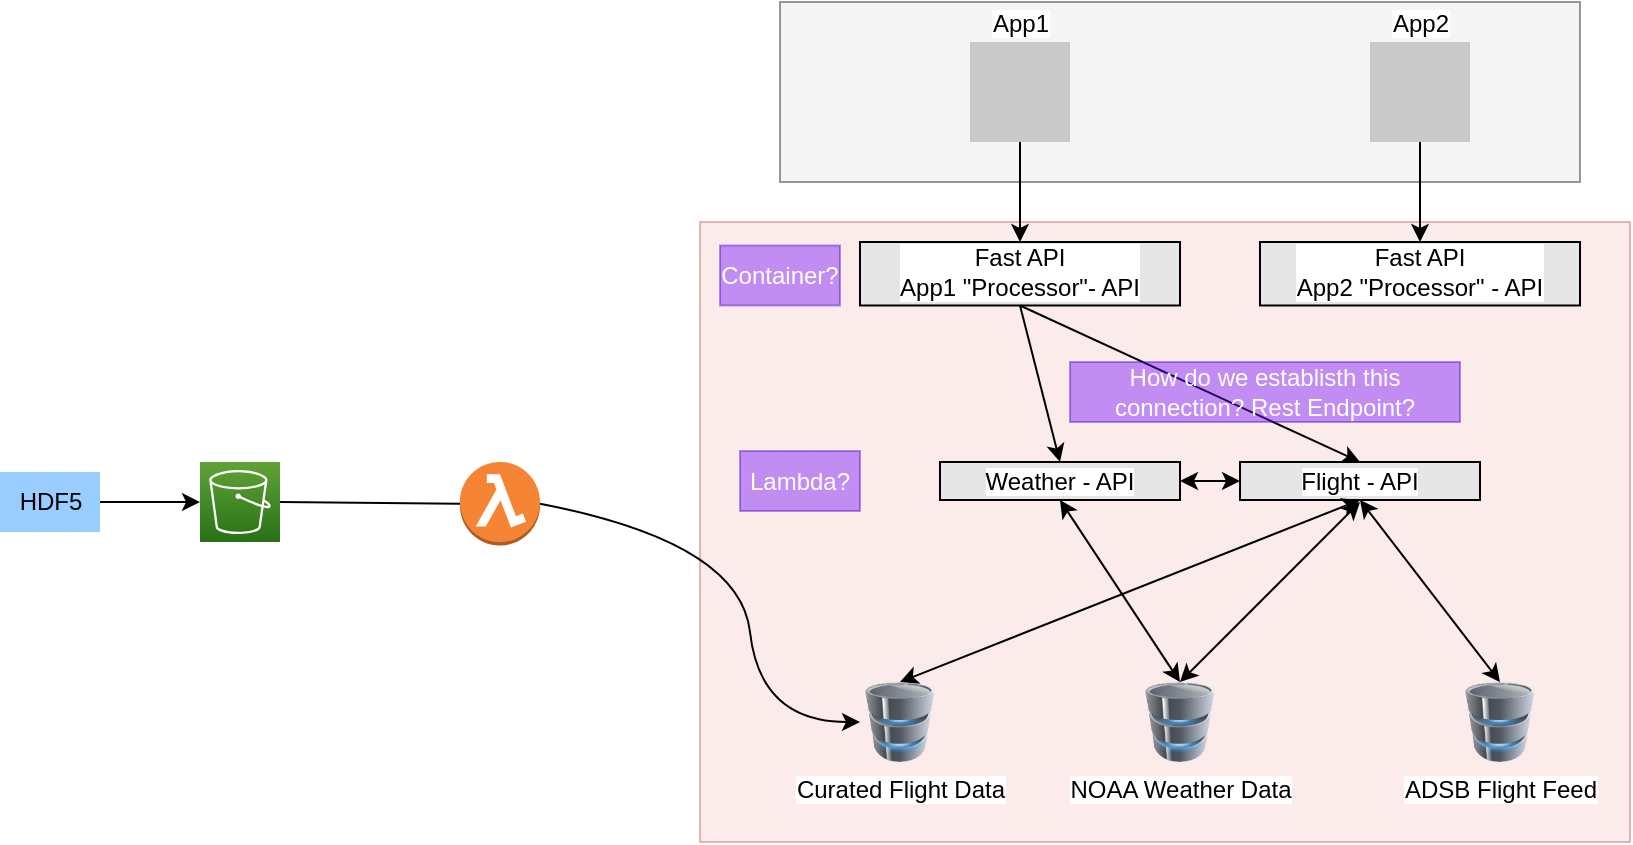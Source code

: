 <mxfile version="20.2.3" type="github">
  <diagram id="oHT1brcGaXk7HLvxvYrl" name="Page-1">
    <mxGraphModel dx="1038" dy="605" grid="1" gridSize="10" guides="1" tooltips="1" connect="1" arrows="1" fold="1" page="1" pageScale="1" pageWidth="850" pageHeight="1100" math="0" shadow="0">
      <root>
        <mxCell id="0" />
        <mxCell id="1" parent="0" />
        <mxCell id="RmU3zWurGWmhPOp7JkEL-41" value="" style="whiteSpace=wrap;html=1;fillColor=#E6E6E6;opacity=40;" vertex="1" parent="1">
          <mxGeometry x="410" y="20" width="400" height="90" as="geometry" />
        </mxCell>
        <mxCell id="RmU3zWurGWmhPOp7JkEL-34" value="" style="rounded=0;whiteSpace=wrap;html=1;fillColor=#f8cecc;opacity=40;strokeColor=#b85450;" vertex="1" parent="1">
          <mxGeometry x="370" y="130" width="465" height="310" as="geometry" />
        </mxCell>
        <mxCell id="RmU3zWurGWmhPOp7JkEL-1" value="" style="sketch=0;points=[[0,0,0],[0.25,0,0],[0.5,0,0],[0.75,0,0],[1,0,0],[0,1,0],[0.25,1,0],[0.5,1,0],[0.75,1,0],[1,1,0],[0,0.25,0],[0,0.5,0],[0,0.75,0],[1,0.25,0],[1,0.5,0],[1,0.75,0]];outlineConnect=0;fontColor=#232F3E;gradientColor=#60A337;gradientDirection=north;fillColor=#277116;strokeColor=#ffffff;dashed=0;verticalLabelPosition=bottom;verticalAlign=top;align=center;html=1;fontSize=12;fontStyle=0;aspect=fixed;shape=mxgraph.aws4.resourceIcon;resIcon=mxgraph.aws4.s3;" vertex="1" parent="1">
          <mxGeometry x="120" y="250" width="40" height="40" as="geometry" />
        </mxCell>
        <mxCell id="RmU3zWurGWmhPOp7JkEL-2" value="HDF5" style="text;html=1;resizable=0;autosize=1;align=center;verticalAlign=middle;points=[];fillColor=#99CCFF;strokeColor=none;rounded=0;" vertex="1" parent="1">
          <mxGeometry x="20" y="255" width="50" height="30" as="geometry" />
        </mxCell>
        <mxCell id="RmU3zWurGWmhPOp7JkEL-4" value="" style="endArrow=classic;html=1;rounded=0;entryX=0;entryY=0.5;entryDx=0;entryDy=0;entryPerimeter=0;" edge="1" parent="1" target="RmU3zWurGWmhPOp7JkEL-1">
          <mxGeometry width="50" height="50" relative="1" as="geometry">
            <mxPoint x="70" y="270" as="sourcePoint" />
            <mxPoint x="290" y="140" as="targetPoint" />
          </mxGeometry>
        </mxCell>
        <mxCell id="RmU3zWurGWmhPOp7JkEL-7" value="Curated Flight Data" style="image;html=1;image=img/lib/clip_art/computers/Database_128x128.png;fillColor=#99CCFF;" vertex="1" parent="1">
          <mxGeometry x="450" y="360" width="40" height="40" as="geometry" />
        </mxCell>
        <mxCell id="RmU3zWurGWmhPOp7JkEL-9" value="" style="endArrow=classic;html=1;rounded=0;exitX=0.5;exitY=1;exitDx=0;exitDy=0;entryX=0.5;entryY=0;entryDx=0;entryDy=0;" edge="1" parent="1" source="RmU3zWurGWmhPOp7JkEL-14" target="RmU3zWurGWmhPOp7JkEL-23">
          <mxGeometry width="50" height="50" relative="1" as="geometry">
            <mxPoint x="240" y="310" as="sourcePoint" />
            <mxPoint x="530" y="250" as="targetPoint" />
          </mxGeometry>
        </mxCell>
        <mxCell id="RmU3zWurGWmhPOp7JkEL-15" value="" style="edgeStyle=orthogonalEdgeStyle;rounded=0;orthogonalLoop=1;jettySize=auto;html=1;" edge="1" parent="1" source="RmU3zWurGWmhPOp7JkEL-13" target="RmU3zWurGWmhPOp7JkEL-14">
          <mxGeometry relative="1" as="geometry" />
        </mxCell>
        <mxCell id="RmU3zWurGWmhPOp7JkEL-13" value="App1" style="shape=image;html=1;verticalAlign=bottom;verticalLabelPosition=top;labelBackgroundColor=#ffffff;imageAspect=0;aspect=fixed;image=https://cdn1.iconfinder.com/data/icons/unicons-line-vol-5/24/react-128.png;fillColor=#99CCFF;labelPosition=center;align=center;imageBackground=#C9C9C9;" vertex="1" parent="1">
          <mxGeometry x="505" y="40" width="50" height="50" as="geometry" />
        </mxCell>
        <mxCell id="RmU3zWurGWmhPOp7JkEL-14" value="Fast API&lt;br&gt;App1 &quot;Processor&quot;- API" style="whiteSpace=wrap;html=1;verticalAlign=bottom;fillColor=#E6E6E6;labelBackgroundColor=#ffffff;" vertex="1" parent="1">
          <mxGeometry x="450" y="140" width="160" height="31.74" as="geometry" />
        </mxCell>
        <mxCell id="RmU3zWurGWmhPOp7JkEL-16" value="Fast API&lt;br&gt;App2 &quot;Processor&quot; - API" style="whiteSpace=wrap;html=1;verticalAlign=bottom;fillColor=#E6E6E6;labelBackgroundColor=#ffffff;" vertex="1" parent="1">
          <mxGeometry x="650" y="140" width="160" height="31.74" as="geometry" />
        </mxCell>
        <mxCell id="RmU3zWurGWmhPOp7JkEL-21" value="App2&lt;br&gt;" style="shape=image;html=1;verticalAlign=bottom;verticalLabelPosition=top;labelBackgroundColor=#ffffff;imageAspect=0;aspect=fixed;image=https://cdn1.iconfinder.com/data/icons/unicons-line-vol-5/24/react-128.png;fillColor=#99CCFF;labelPosition=center;align=center;imageBackground=#C9C9C9;" vertex="1" parent="1">
          <mxGeometry x="705" y="40" width="50" height="50" as="geometry" />
        </mxCell>
        <mxCell id="RmU3zWurGWmhPOp7JkEL-23" value="Weather - API" style="whiteSpace=wrap;html=1;verticalAlign=bottom;fillColor=#E6E6E6;labelBackgroundColor=#ffffff;" vertex="1" parent="1">
          <mxGeometry x="490" y="250" width="120" height="19" as="geometry" />
        </mxCell>
        <mxCell id="RmU3zWurGWmhPOp7JkEL-24" value="Flight - API" style="whiteSpace=wrap;html=1;verticalAlign=bottom;fillColor=#E6E6E6;labelBackgroundColor=#ffffff;" vertex="1" parent="1">
          <mxGeometry x="640" y="250" width="120" height="19" as="geometry" />
        </mxCell>
        <mxCell id="RmU3zWurGWmhPOp7JkEL-26" value="" style="endArrow=classic;html=1;rounded=0;exitX=0.5;exitY=1;exitDx=0;exitDy=0;entryX=0.5;entryY=0;entryDx=0;entryDy=0;" edge="1" parent="1" source="RmU3zWurGWmhPOp7JkEL-14" target="RmU3zWurGWmhPOp7JkEL-24">
          <mxGeometry width="50" height="50" relative="1" as="geometry">
            <mxPoint x="540" y="181.74" as="sourcePoint" />
            <mxPoint x="560" y="260" as="targetPoint" />
          </mxGeometry>
        </mxCell>
        <mxCell id="RmU3zWurGWmhPOp7JkEL-27" value="NOAA Weather Data&lt;br&gt;" style="image;html=1;image=img/lib/clip_art/computers/Database_128x128.png;fillColor=#99CCFF;" vertex="1" parent="1">
          <mxGeometry x="590" y="360" width="40" height="40" as="geometry" />
        </mxCell>
        <mxCell id="RmU3zWurGWmhPOp7JkEL-28" value="ADSB Flight Feed&lt;br&gt;" style="image;html=1;image=img/lib/clip_art/computers/Database_128x128.png;fillColor=#99CCFF;" vertex="1" parent="1">
          <mxGeometry x="750" y="360" width="40" height="40" as="geometry" />
        </mxCell>
        <mxCell id="RmU3zWurGWmhPOp7JkEL-29" value="" style="endArrow=classic;startArrow=classic;html=1;rounded=0;entryX=0;entryY=0.5;entryDx=0;entryDy=0;exitX=1;exitY=0.5;exitDx=0;exitDy=0;" edge="1" parent="1" source="RmU3zWurGWmhPOp7JkEL-23" target="RmU3zWurGWmhPOp7JkEL-24">
          <mxGeometry width="50" height="50" relative="1" as="geometry">
            <mxPoint x="590" y="170" as="sourcePoint" />
            <mxPoint x="640" y="120" as="targetPoint" />
          </mxGeometry>
        </mxCell>
        <mxCell id="RmU3zWurGWmhPOp7JkEL-30" value="" style="endArrow=classic;startArrow=classic;html=1;rounded=0;exitX=0.5;exitY=0;exitDx=0;exitDy=0;entryX=0.5;entryY=1;entryDx=0;entryDy=0;" edge="1" parent="1" source="RmU3zWurGWmhPOp7JkEL-27" target="RmU3zWurGWmhPOp7JkEL-23">
          <mxGeometry width="50" height="50" relative="1" as="geometry">
            <mxPoint x="590" y="170" as="sourcePoint" />
            <mxPoint x="640" y="120" as="targetPoint" />
          </mxGeometry>
        </mxCell>
        <mxCell id="RmU3zWurGWmhPOp7JkEL-31" value="" style="endArrow=classic;startArrow=classic;html=1;rounded=0;exitX=0.5;exitY=0;exitDx=0;exitDy=0;entryX=0.5;entryY=1;entryDx=0;entryDy=0;" edge="1" parent="1" source="RmU3zWurGWmhPOp7JkEL-7" target="RmU3zWurGWmhPOp7JkEL-24">
          <mxGeometry width="50" height="50" relative="1" as="geometry">
            <mxPoint x="590" y="170" as="sourcePoint" />
            <mxPoint x="640" y="120" as="targetPoint" />
          </mxGeometry>
        </mxCell>
        <mxCell id="RmU3zWurGWmhPOp7JkEL-32" value="" style="endArrow=classic;startArrow=classic;html=1;rounded=0;" edge="1" parent="1">
          <mxGeometry width="50" height="50" relative="1" as="geometry">
            <mxPoint x="610" y="360" as="sourcePoint" />
            <mxPoint x="700" y="270" as="targetPoint" />
          </mxGeometry>
        </mxCell>
        <mxCell id="RmU3zWurGWmhPOp7JkEL-33" value="" style="endArrow=classic;startArrow=classic;html=1;rounded=0;entryX=0.5;entryY=0;entryDx=0;entryDy=0;exitX=0.5;exitY=1;exitDx=0;exitDy=0;" edge="1" parent="1" source="RmU3zWurGWmhPOp7JkEL-24" target="RmU3zWurGWmhPOp7JkEL-28">
          <mxGeometry width="50" height="50" relative="1" as="geometry">
            <mxPoint x="590" y="170" as="sourcePoint" />
            <mxPoint x="640" y="120" as="targetPoint" />
          </mxGeometry>
        </mxCell>
        <mxCell id="RmU3zWurGWmhPOp7JkEL-35" value="" style="curved=1;endArrow=classic;html=1;rounded=0;exitX=1;exitY=0.5;exitDx=0;exitDy=0;exitPerimeter=0;entryX=0;entryY=0.5;entryDx=0;entryDy=0;startArrow=none;" edge="1" parent="1" source="RmU3zWurGWmhPOp7JkEL-5" target="RmU3zWurGWmhPOp7JkEL-7">
          <mxGeometry width="50" height="50" relative="1" as="geometry">
            <mxPoint x="350" y="220" as="sourcePoint" />
            <mxPoint x="420" y="310" as="targetPoint" />
            <Array as="points">
              <mxPoint x="390" y="290" />
              <mxPoint x="400" y="380" />
            </Array>
          </mxGeometry>
        </mxCell>
        <UserObject label="" link="https://www.youtube.com/watch?v=ozbsi3AVcZY" id="RmU3zWurGWmhPOp7JkEL-5">
          <mxCell style="outlineConnect=0;dashed=0;verticalLabelPosition=bottom;verticalAlign=top;align=center;html=1;shape=mxgraph.aws3.lambda_function;fillColor=#F58534;gradientColor=none;aspect=fixed;" vertex="1" parent="1">
            <mxGeometry x="250" y="250" width="40" height="41.74" as="geometry" />
          </mxCell>
        </UserObject>
        <mxCell id="RmU3zWurGWmhPOp7JkEL-37" value="" style="curved=1;endArrow=none;html=1;rounded=0;exitX=1;exitY=0.5;exitDx=0;exitDy=0;exitPerimeter=0;entryX=0;entryY=0.5;entryDx=0;entryDy=0;startArrow=none;" edge="1" parent="1" source="RmU3zWurGWmhPOp7JkEL-1" target="RmU3zWurGWmhPOp7JkEL-5">
          <mxGeometry width="50" height="50" relative="1" as="geometry">
            <mxPoint x="160" y="270" as="sourcePoint" />
            <mxPoint x="450" y="380" as="targetPoint" />
            <Array as="points" />
          </mxGeometry>
        </mxCell>
        <mxCell id="RmU3zWurGWmhPOp7JkEL-40" value="" style="endArrow=classic;html=1;rounded=0;exitX=0.5;exitY=1;exitDx=0;exitDy=0;entryX=0.5;entryY=0;entryDx=0;entryDy=0;" edge="1" parent="1" source="RmU3zWurGWmhPOp7JkEL-21" target="RmU3zWurGWmhPOp7JkEL-16">
          <mxGeometry width="50" height="50" relative="1" as="geometry">
            <mxPoint x="340" y="220" as="sourcePoint" />
            <mxPoint x="390" y="170" as="targetPoint" />
          </mxGeometry>
        </mxCell>
        <mxCell id="RmU3zWurGWmhPOp7JkEL-42" value="Container?" style="text;html=1;strokeColor=#3700CC;fillColor=#6a00ff;align=center;verticalAlign=middle;whiteSpace=wrap;rounded=0;opacity=40;fontColor=#ffffff;" vertex="1" parent="1">
          <mxGeometry x="380" y="141.74" width="60" height="30" as="geometry" />
        </mxCell>
        <mxCell id="RmU3zWurGWmhPOp7JkEL-43" value="Lambda?" style="text;html=1;strokeColor=#3700CC;fillColor=#6a00ff;align=center;verticalAlign=middle;whiteSpace=wrap;rounded=0;opacity=40;fontColor=#ffffff;" vertex="1" parent="1">
          <mxGeometry x="390" y="244.5" width="60" height="30" as="geometry" />
        </mxCell>
        <mxCell id="RmU3zWurGWmhPOp7JkEL-44" value="How do we establisth this connection? Rest Endpoint?" style="text;html=1;strokeColor=#3700CC;fillColor=#6a00ff;align=center;verticalAlign=middle;whiteSpace=wrap;rounded=0;opacity=40;fontColor=#ffffff;" vertex="1" parent="1">
          <mxGeometry x="555" y="200" width="195" height="30" as="geometry" />
        </mxCell>
      </root>
    </mxGraphModel>
  </diagram>
</mxfile>
